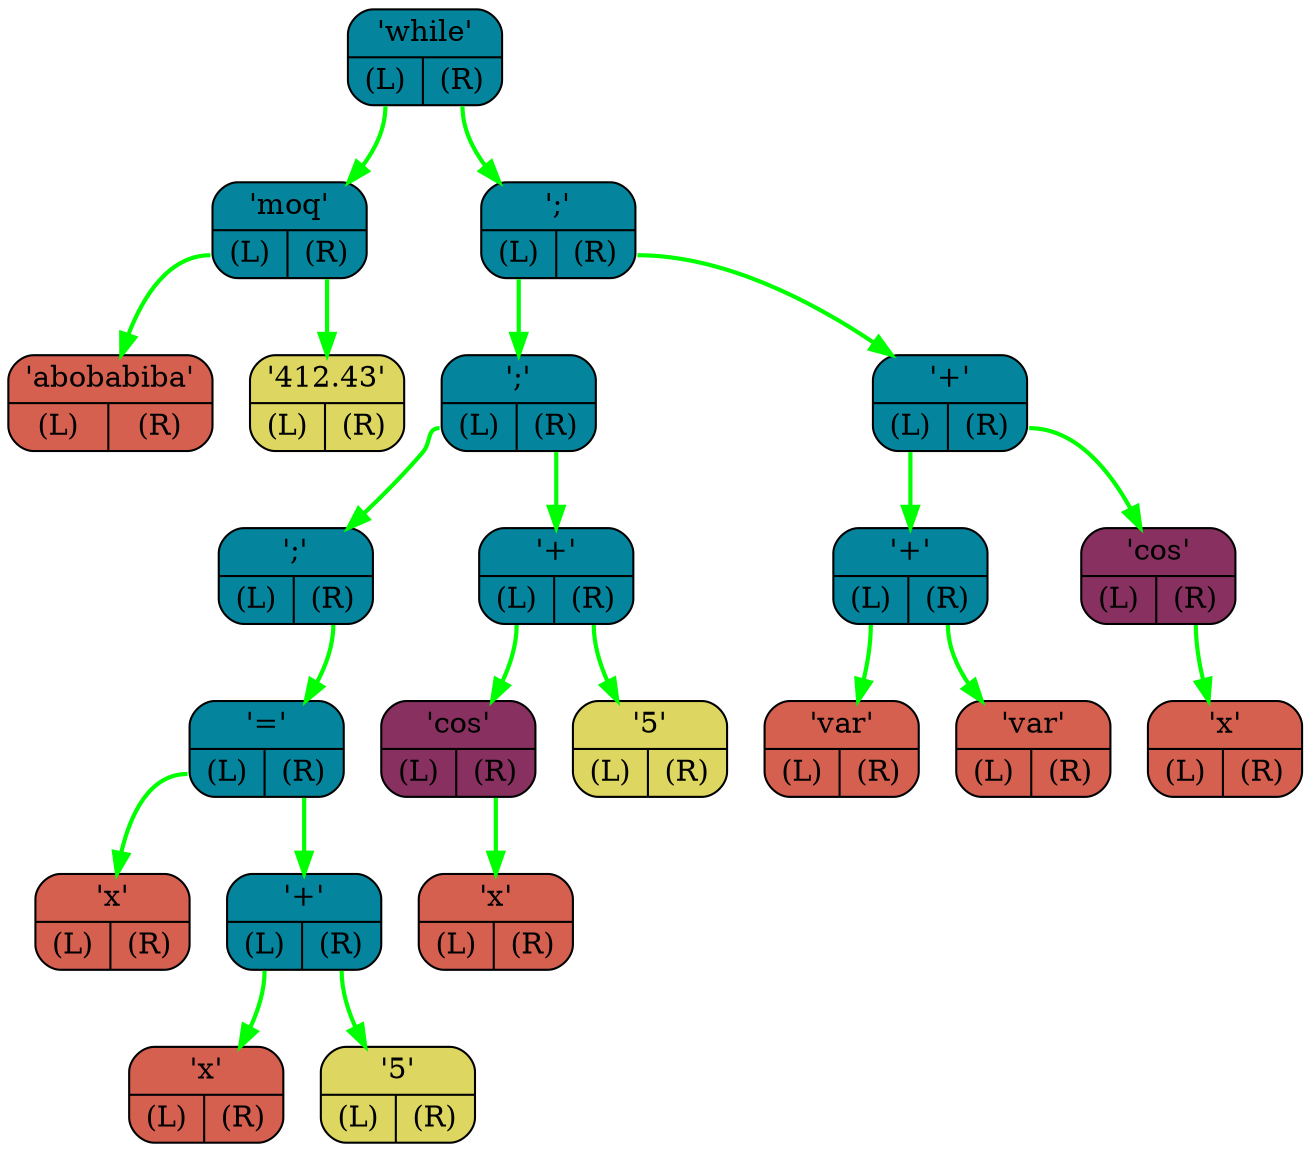 digraph G{
    rankdir=TB;
    NODE0x7ffdc6894148[shape="Mrecord",color="black",fillcolor="#04859D",style="filled",label="{'while' | {<L> (L) | <R> (R)}}"]
    NODE0x7ffdc6894170[shape="Mrecord",color="black",fillcolor="#04859D",style="filled",label="{'moq' | {<L> (L) | <R> (R)}}"]
    NODE0x7ffdc6894198[shape="Mrecord",color="black",fillcolor="#d56050",style="filled",label="{'abobabiba' | {<L> (L) | <R> (R)}}"]
    NODE0x7ffdc68941c0[shape="Mrecord",color="black",fillcolor="#ddd660",style="filled",label="{'412.43' | {<L> (L) | <R> (R)}}"]
    NODE0x7ffdc68941e8[shape="Mrecord",color="black",fillcolor="#04859D",style="filled",label="{';' | {<L> (L) | <R> (R)}}"]
    NODE0x7ffdc6894210[shape="Mrecord",color="black",fillcolor="#04859D",style="filled",label="{';' | {<L> (L) | <R> (R)}}"]
    NODE0x7ffdc6894238[shape="Mrecord",color="black",fillcolor="#04859D",style="filled",label="{';' | {<L> (L) | <R> (R)}}"]
    NODE0x7ffdc6894260[shape="Mrecord",color="black",fillcolor="#04859D",style="filled",label="{'=' | {<L> (L) | <R> (R)}}"]
    NODE0x7ffdc6894288[shape="Mrecord",color="black",fillcolor="#d56050",style="filled",label="{'x' | {<L> (L) | <R> (R)}}"]
    NODE0x7ffdc68942b0[shape="Mrecord",color="black",fillcolor="#04859D",style="filled",label="{'+' | {<L> (L) | <R> (R)}}"]
    NODE0x7ffdc68942d8[shape="Mrecord",color="black",fillcolor="#d56050",style="filled",label="{'x' | {<L> (L) | <R> (R)}}"]
    NODE0x7ffdc6894300[shape="Mrecord",color="black",fillcolor="#ddd660",style="filled",label="{'5' | {<L> (L) | <R> (R)}}"]
    NODE0x7ffdc6894328[shape="Mrecord",color="black",fillcolor="#04859D",style="filled",label="{'+' | {<L> (L) | <R> (R)}}"]
    NODE0x7ffdc6894350[shape="Mrecord",color="black",fillcolor="#883060",style="filled",label="{'cos' | {<L> (L) | <R> (R)}}"]
    NODE0x7ffdc6894378[shape="Mrecord",color="black",fillcolor="#d56050",style="filled",label="{'x' | {<L> (L) | <R> (R)}}"]
    NODE0x7ffdc68943a0[shape="Mrecord",color="black",fillcolor="#ddd660",style="filled",label="{'5' | {<L> (L) | <R> (R)}}"]
    NODE0x7ffdc68943c8[shape="Mrecord",color="black",fillcolor="#04859D",style="filled",label="{'+' | {<L> (L) | <R> (R)}}"]
    NODE0x7ffdc68943f0[shape="Mrecord",color="black",fillcolor="#04859D",style="filled",label="{'+' | {<L> (L) | <R> (R)}}"]
    NODE0x7ffdc6894418[shape="Mrecord",color="black",fillcolor="#d56050",style="filled",label="{'var' | {<L> (L) | <R> (R)}}"]
    NODE0x7ffdc6894440[shape="Mrecord",color="black",fillcolor="#d56050",style="filled",label="{'var' | {<L> (L) | <R> (R)}}"]
    NODE0x7ffdc6894468[shape="Mrecord",color="black",fillcolor="#883060",style="filled",label="{'cos' | {<L> (L) | <R> (R)}}"]
    NODE0x7ffdc6894490[shape="Mrecord",color="black",fillcolor="#d56050",style="filled",label="{'x' | {<L> (L) | <R> (R)}}"]
    NODE0x7ffdc6894170:L-> NODE0x7ffdc6894198 [color="#00FF00",penwidth=2,label=""]
    NODE0x7ffdc6894170:R-> NODE0x7ffdc68941c0 [color="#00FF00",penwidth=2,label=""]
    NODE0x7ffdc68942b0:L-> NODE0x7ffdc68942d8 [color="#00FF00",penwidth=2,label=""]
    NODE0x7ffdc68942b0:R-> NODE0x7ffdc6894300 [color="#00FF00",penwidth=2,label=""]
    NODE0x7ffdc6894260:L-> NODE0x7ffdc6894288 [color="#00FF00",penwidth=2,label=""]
    NODE0x7ffdc6894260:R-> NODE0x7ffdc68942b0 [color="#00FF00",penwidth=2,label=""]
    NODE0x7ffdc6894238:R-> NODE0x7ffdc6894260 [color="#00FF00",penwidth=2,label=""]
    NODE0x7ffdc6894350:R-> NODE0x7ffdc6894378 [color="#00FF00",penwidth=2,label=""]
    NODE0x7ffdc6894328:L-> NODE0x7ffdc6894350 [color="#00FF00",penwidth=2,label=""]
    NODE0x7ffdc6894328:R-> NODE0x7ffdc68943a0 [color="#00FF00",penwidth=2,label=""]
    NODE0x7ffdc6894210:L-> NODE0x7ffdc6894238 [color="#00FF00",penwidth=2,label=""]
    NODE0x7ffdc6894210:R-> NODE0x7ffdc6894328 [color="#00FF00",penwidth=2,label=""]
    NODE0x7ffdc68943f0:L-> NODE0x7ffdc6894418 [color="#00FF00",penwidth=2,label=""]
    NODE0x7ffdc68943f0:R-> NODE0x7ffdc6894440 [color="#00FF00",penwidth=2,label=""]
    NODE0x7ffdc6894468:R-> NODE0x7ffdc6894490 [color="#00FF00",penwidth=2,label=""]
    NODE0x7ffdc68943c8:L-> NODE0x7ffdc68943f0 [color="#00FF00",penwidth=2,label=""]
    NODE0x7ffdc68943c8:R-> NODE0x7ffdc6894468 [color="#00FF00",penwidth=2,label=""]
    NODE0x7ffdc68941e8:L-> NODE0x7ffdc6894210 [color="#00FF00",penwidth=2,label=""]
    NODE0x7ffdc68941e8:R-> NODE0x7ffdc68943c8 [color="#00FF00",penwidth=2,label=""]
    NODE0x7ffdc6894148:L-> NODE0x7ffdc6894170 [color="#00FF00",penwidth=2,label=""]
    NODE0x7ffdc6894148:R-> NODE0x7ffdc68941e8 [color="#00FF00",penwidth=2,label=""]
}